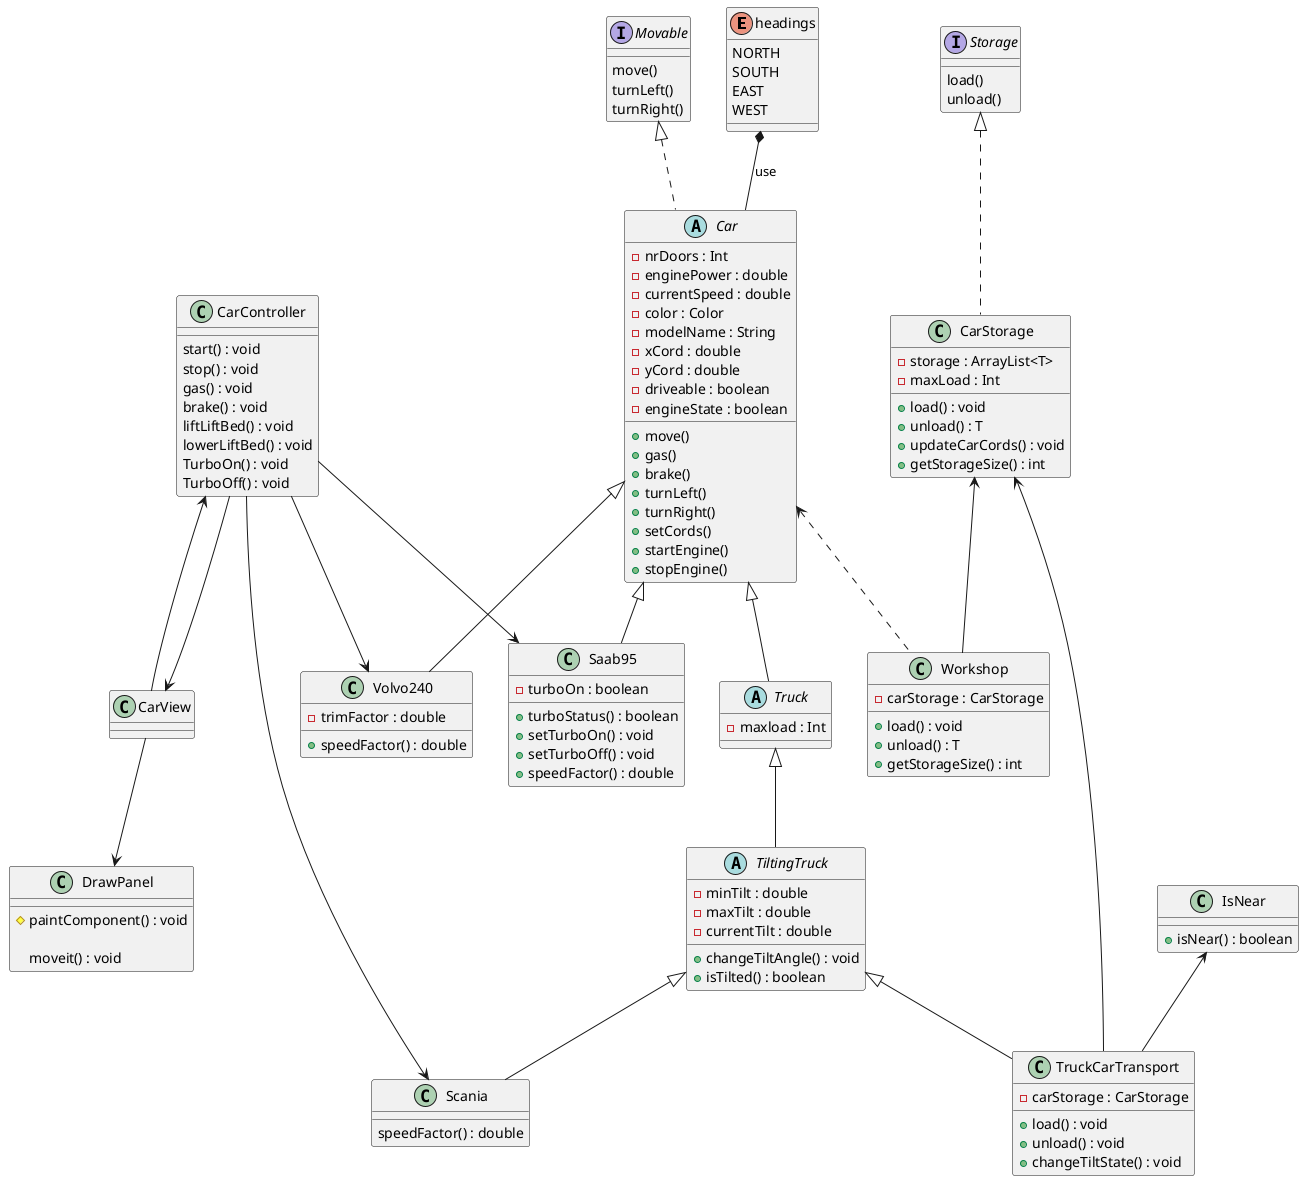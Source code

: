 @startuml
'https://plantuml.com/class-diagram

enum headings {
NORTH
SOUTH
EAST
WEST
}

abstract class Car {
- nrDoors : Int
- enginePower : double
- currentSpeed : double
- color : Color
- modelName : String
- xCord : double
- yCord : double
- driveable : boolean
- engineState : boolean

+ move()
+ gas()
+ brake()
+ turnLeft()
+ turnRight()
+ setCords()
+ startEngine()
+ stopEngine()
}

abstract class Truck {
- maxload : Int
}

abstract class TiltingTruck {
+ changeTiltAngle() : void
+ isTilted() : boolean

- minTilt : double
- maxTilt : double
- currentTilt : double
}

class CarController {
start() : void
stop() : void
gas() : void
brake() : void
liftLiftBed() : void
lowerLiftBed() : void
TurboOn() : void
TurboOff() : void
}

class IsNear {
+ isNear() : boolean
}

class CarStorage {
+ load() : void
+ unload() : T
+ updateCarCords() : void
+ getStorageSize() : int


- storage : ArrayList<T>
- maxLoad : Int
}

class CarView {

}
class DrawPanel {
# paintComponent() : void

moveit() : void
}

class Saab95 {
+ turboStatus() : boolean
+ setTurboOn() : void
+ setTurboOff() : void
+ speedFactor() : double

- turboOn : boolean
}

class Scania {
speedFactor() : double
}

class TruckCarTransport {
+ load() : void
+ unload() : void
+ changeTiltState() : void

- carStorage : CarStorage
}

class Volvo240 {
+ speedFactor() : double

- trimFactor : double
}

class Workshop {
+ load() : void
+ unload() : T
+ getStorageSize() : int

- carStorage : CarStorage
}

interface Movable {
move()
turnLeft()
turnRight()
}

interface Storage {
load()
unload()
}

Movable <|.. Car
headings *-- Car : use
Car <|-- Truck
Car <|-- Volvo240
Car <|-- Saab95
Truck <|-- TiltingTruck
TiltingTruck <|-- Scania
TiltingTruck <|-- TruckCarTransport
CarStorage <-- TruckCarTransport
IsNear <-- TruckCarTransport
CarStorage <-- Workshop
Storage <|.. CarStorage
Car <.. Workshop

CarView <-- CarController
CarController <-- CarView
CarView --> DrawPanel

CarController --> Volvo240
CarController --> Saab95
CarController --> Scania

@enduml